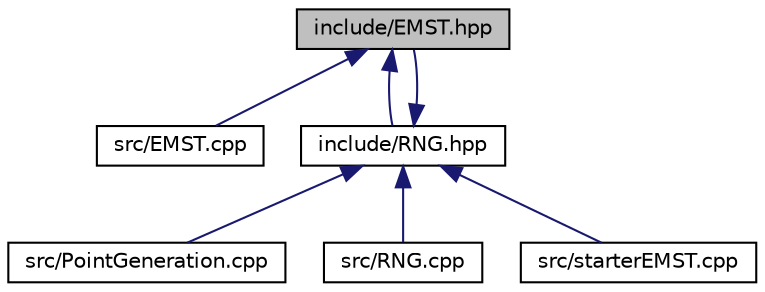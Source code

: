 digraph "include/EMST.hpp"
{
 // INTERACTIVE_SVG=YES
 // LATEX_PDF_SIZE
  bgcolor="transparent";
  edge [fontname="Helvetica",fontsize="10",labelfontname="Helvetica",labelfontsize="10"];
  node [fontname="Helvetica",fontsize="10",shape=record];
  Node1 [label="include/EMST.hpp",height=0.2,width=0.4,color="black", fillcolor="grey75", style="filled", fontcolor="black",tooltip=" "];
  Node1 -> Node2 [dir="back",color="midnightblue",fontsize="10",style="solid",fontname="Helvetica"];
  Node2 [label="src/EMST.cpp",height=0.2,width=0.4,color="black",URL="$_e_m_s_t_8cpp.html",tooltip=" "];
  Node1 -> Node3 [dir="back",color="midnightblue",fontsize="10",style="solid",fontname="Helvetica"];
  Node3 [label="include/RNG.hpp",height=0.2,width=0.4,color="black",URL="$_r_n_g_8hpp.html",tooltip=" "];
  Node3 -> Node4 [dir="back",color="midnightblue",fontsize="10",style="solid",fontname="Helvetica"];
  Node4 [label="src/PointGeneration.cpp",height=0.2,width=0.4,color="black",URL="$_point_generation_8cpp.html",tooltip=" "];
  Node3 -> Node5 [dir="back",color="midnightblue",fontsize="10",style="solid",fontname="Helvetica"];
  Node5 [label="src/RNG.cpp",height=0.2,width=0.4,color="black",URL="$_r_n_g_8cpp.html",tooltip=" "];
  Node3 -> Node6 [dir="back",color="midnightblue",fontsize="10",style="solid",fontname="Helvetica"];
  Node6 [label="src/starterEMST.cpp",height=0.2,width=0.4,color="black",URL="$starter_e_m_s_t_8cpp.html",tooltip=" "];
  Node3 -> Node1 [dir="back",color="midnightblue",fontsize="10",style="solid",fontname="Helvetica"];
}
